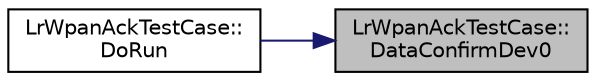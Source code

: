digraph "LrWpanAckTestCase::DataConfirmDev0"
{
 // LATEX_PDF_SIZE
  edge [fontname="Helvetica",fontsize="10",labelfontname="Helvetica",labelfontsize="10"];
  node [fontname="Helvetica",fontsize="10",shape=record];
  rankdir="RL";
  Node1 [label="LrWpanAckTestCase::\lDataConfirmDev0",height=0.2,width=0.4,color="black", fillcolor="grey75", style="filled", fontcolor="black",tooltip="Function called when DataConfirm is hit on dev0."];
  Node1 -> Node2 [dir="back",color="midnightblue",fontsize="10",style="solid",fontname="Helvetica"];
  Node2 [label="LrWpanAckTestCase::\lDoRun",height=0.2,width=0.4,color="black", fillcolor="white", style="filled",URL="$class_lr_wpan_ack_test_case.html#a44ec9b782ae2c74d8fa2a25d696833e9",tooltip="Implementation to actually run this TestCase."];
}
